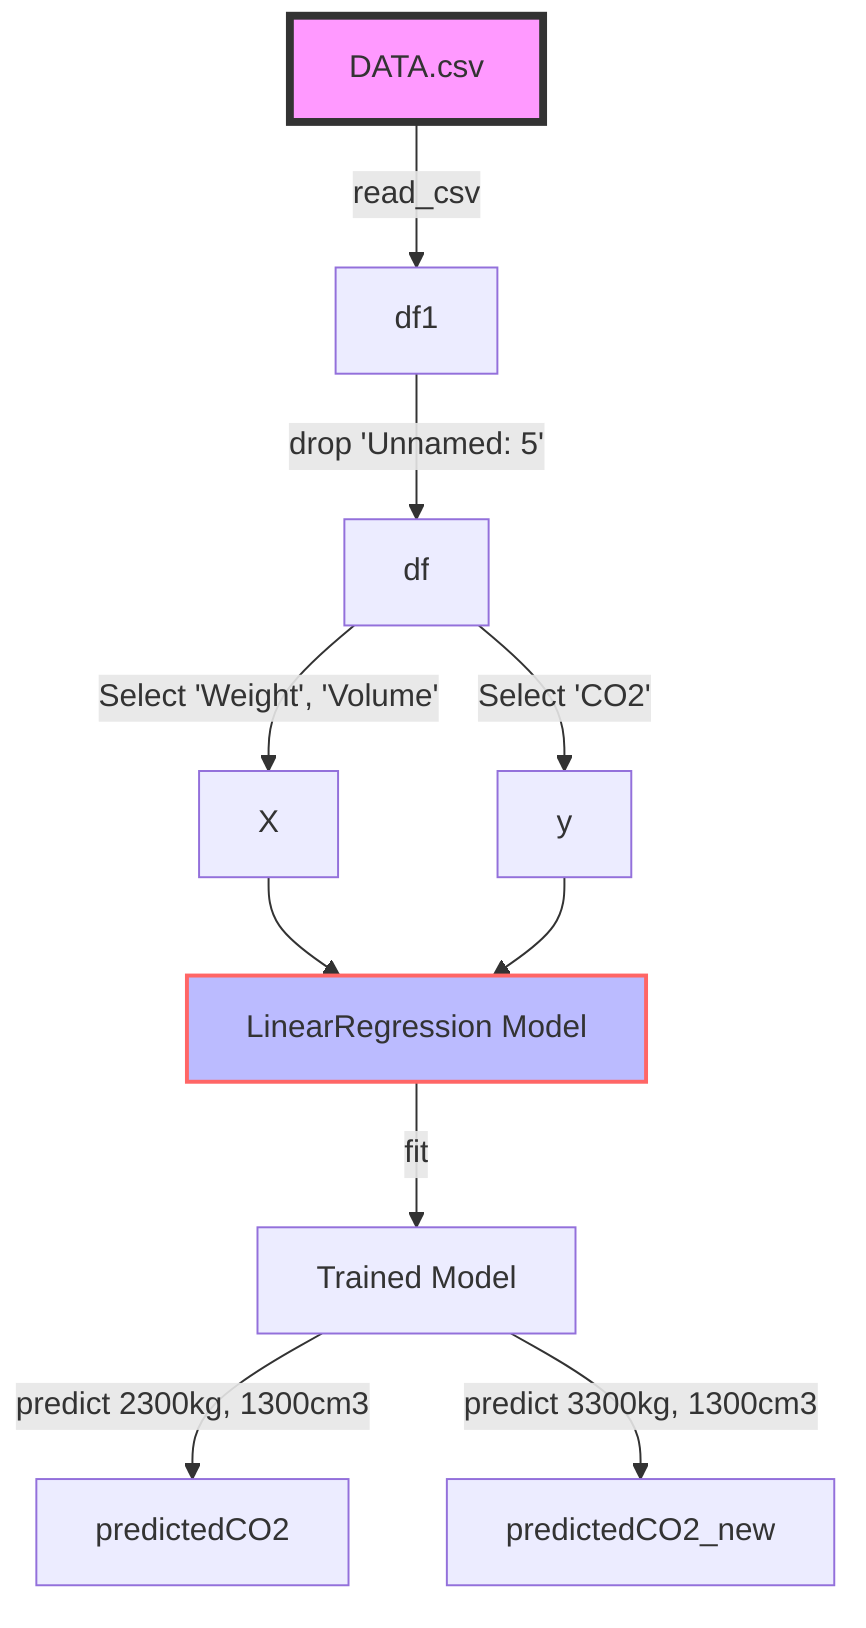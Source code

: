 flowchart TD
    %% Data Source Node
    A[DATA.csv]:::dataSource -->|read_csv| B[df1]
    
    %% Data Cleaning and Preparation
    B -->|drop 'Unnamed: 5'| C[df]
    C -->|Select 'Weight', 'Volume'| D[X]
    C -->|Select 'CO2'| E[y]
    
    %% Model Creation and Training
    D --> F[LinearRegression Model]:::model
    E --> F
    F -->|fit| G[Trained Model]
    
    %% Predictions
    G -->|predict 2300kg, 1300cm3| H[predictedCO2]
    G -->|predict 3300kg, 1300cm3| I[predictedCO2_new]

    %% Class Definitions
    classDef dataSource fill:#f9f,stroke:#333,stroke-width:4px;
    classDef model fill:#bbf,stroke:#f66,stroke-width:2px;